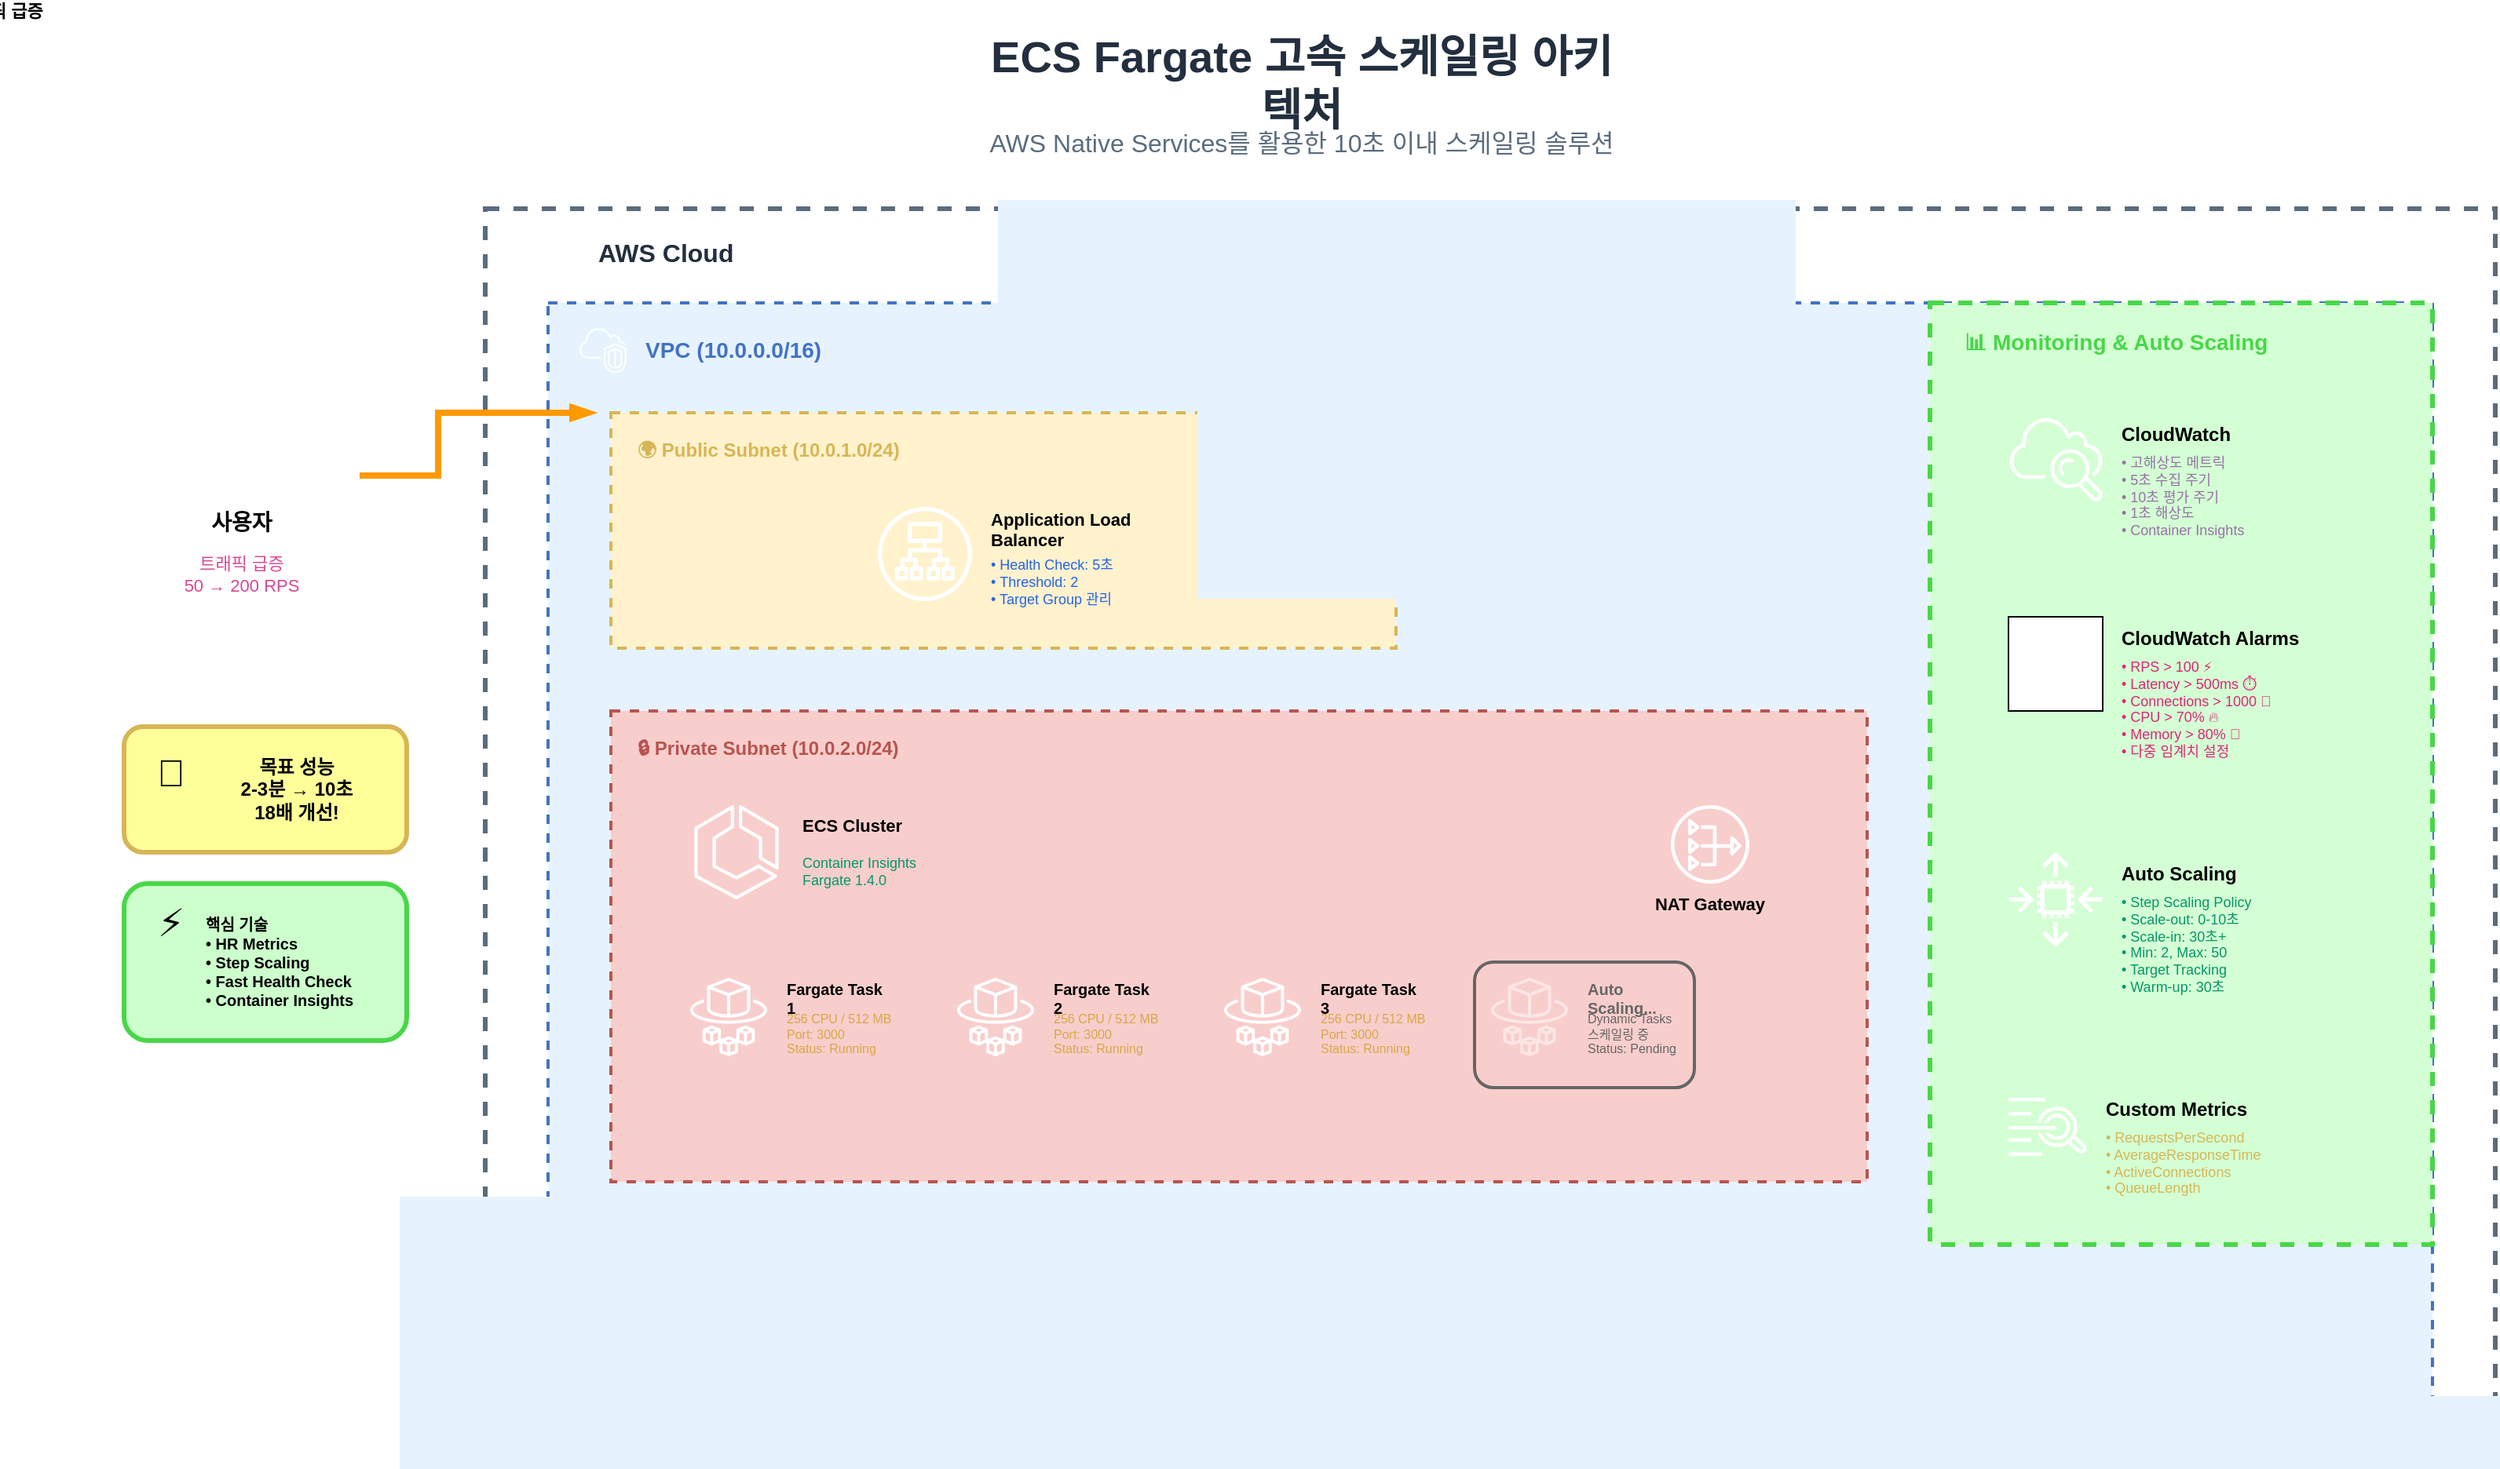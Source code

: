 <mxfile version="21.6.5">
  <diagram name="ECS-Fargate-Fast-Scaling-AWS" id="architecture">
    <mxGraphModel dx="1422" dy="794" grid="1" gridSize="10" guides="1" tooltips="1" connect="1" arrows="1" fold="1" page="1" pageScale="1" pageWidth="1600" pageHeight="1000" math="0" shadow="0">
      <root>
        <mxCell id="0"/>
        <mxCell id="1" parent="0"/>
        
        <!-- Title -->
        <mxCell id="title" value="ECS Fargate 고속 스케일링 아키텍처" style="text;html=1;strokeColor=none;fillColor=none;align=center;verticalAlign=middle;whiteSpace=wrap;rounded=0;fontSize=28;fontStyle=1;fontColor=#232F3E;" vertex="1" parent="1">
          <mxGeometry x="600" y="20" width="400" height="40" as="geometry"/>
        </mxCell>
        
        <!-- Subtitle -->
        <mxCell id="subtitle" value="AWS Native Services를 활용한 10초 이내 스케일링 솔루션" style="text;html=1;strokeColor=none;fillColor=none;align=center;verticalAlign=middle;whiteSpace=wrap;rounded=0;fontSize=16;fontColor=#5A6C7D;" vertex="1" parent="1">
          <mxGeometry x="550" y="65" width="500" height="25" as="geometry"/>
        </mxCell>
        
        <!-- Users Group -->
        <mxCell id="users-group" value="" style="group" vertex="1" connectable="0" parent="1">
          <mxGeometry x="50" y="200" width="150" height="180" as="geometry"/>
        </mxCell>
        
        <!-- Users Icon -->
        <mxCell id="users-icon" value="" style="sketch=0;aspect=fixed;html=1;points=[];align=center;fontSize=12;shape=mxgraph.aws4.users;" vertex="1" parent="users-group">
          <mxGeometry x="35" y="20" width="80" height="80" as="geometry"/>
        </mxCell>
        
        <mxCell id="users-label" value="사용자" style="text;html=1;strokeColor=none;fillColor=none;align=center;verticalAlign=middle;whiteSpace=wrap;rounded=0;fontSize=14;fontStyle=1;" vertex="1" parent="users-group">
          <mxGeometry x="50" y="110" width="50" height="20" as="geometry"/>
        </mxCell>
        
        <mxCell id="users-desc" value="트래픽 급증&lt;br&gt;50 → 200 RPS" style="text;html=1;strokeColor=none;fillColor=none;align=center;verticalAlign=middle;whiteSpace=wrap;rounded=0;fontSize=11;fontColor=#d74894;" vertex="1" parent="users-group">
          <mxGeometry x="25" y="135" width="100" height="35" as="geometry"/>
        </mxCell>
        
        <!-- AWS Cloud Container -->
        <mxCell id="aws-cloud" value="" style="fillColor=none;strokeColor=#5A6C7D;dashed=1;verticalAlign=top;fontStyle=0;fontColor=#5A6C7D;whiteSpace=wrap;html=1;strokeWidth=3;fontSize=16;" vertex="1" parent="1">
          <mxGeometry x="280" y="120" width="1280" height="800" as="geometry"/>
        </mxCell>
        
        <!-- AWS Cloud Label -->
        <mxCell id="aws-label" value="" style="sketch=0;aspect=fixed;html=1;points=[];align=center;fontSize=12;shape=mxgraph.aws4.aws_cloud;" vertex="1" parent="1">
          <mxGeometry x="300" y="135" width="40" height="25" as="geometry"/>
        </mxCell>
        
        <mxCell id="aws-text" value="AWS Cloud" style="text;html=1;strokeColor=none;fillColor=none;align=left;verticalAlign=middle;whiteSpace=wrap;rounded=0;fontSize=16;fontStyle=1;fontColor=#232F3E;" vertex="1" parent="1">
          <mxGeometry x="350" y="135" width="100" height="25" as="geometry"/>
        </mxCell>
        
        <!-- Internet Gateway -->
        <mxCell id="igw-group" value="" style="group" vertex="1" connectable="0" parent="1">
          <mxGeometry x="350" y="200" width="120" height="100" as="geometry"/>
        </mxCell>
        
        <mxCell id="igw-icon" value="" style="sketch=0;aspect=fixed;html=1;points=[];align=center;fontSize=12;shape=mxgraph.aws4.internet_gateway;" vertex="1" parent="igw-group">
          <mxGeometry x="35" y="10" width="50" height="50" as="geometry"/>
        </mxCell>
        
        <mxCell id="igw-label" value="Internet Gateway" style="text;html=1;strokeColor=none;fillColor=none;align=center;verticalAlign=middle;whiteSpace=wrap;rounded=0;fontSize=11;fontStyle=1;" vertex="1" parent="igw-group">
          <mxGeometry x="10" y="70" width="100" height="20" as="geometry"/>
        </mxCell>
        
        <!-- VPC Container -->
        <mxCell id="vpc" value="" style="fillColor=#E6F3FF;strokeColor=#4472C4;dashed=1;verticalAlign=top;fontStyle=0;fontColor=#4472C4;whiteSpace=wrap;html=1;strokeWidth=2;fontSize=14;" vertex="1" parent="1">
          <mxGeometry x="320" y="180" width="1200" height="700" as="geometry"/>
        </mxCell>
        
        <mxCell id="vpc-icon" value="" style="sketch=0;aspect=fixed;html=1;points=[];align=center;fontSize=12;shape=mxgraph.aws4.vpc;" vertex="1" parent="1">
          <mxGeometry x="340" y="195" width="30" height="30" as="geometry"/>
        </mxCell>
        
        <mxCell id="vpc-label" value="VPC (10.0.0.0/16)" style="text;html=1;strokeColor=none;fillColor=none;align=left;verticalAlign=middle;whiteSpace=wrap;rounded=0;fontSize=14;fontStyle=1;fontColor=#4472C4;" vertex="1" parent="1">
          <mxGeometry x="380" y="200" width="150" height="20" as="geometry"/>
        </mxCell>
        
        <!-- Public Subnet -->
        <mxCell id="public-subnet" value="" style="fillColor=#FFF2CC;strokeColor=#D6B656;dashed=1;verticalAlign=top;fontStyle=0;fontColor=#D6B656;whiteSpace=wrap;html=1;strokeWidth=2;fontSize=12;" vertex="1" parent="1">
          <mxGeometry x="360" y="250" width="500" height="150" as="geometry"/>
        </mxCell>
        
        <mxCell id="public-label" value="🌍 Public Subnet (10.0.1.0/24)" style="text;html=1;strokeColor=none;fillColor=none;align=left;verticalAlign=top;whiteSpace=wrap;rounded=0;fontSize=12;fontStyle=1;fontColor=#D6B656;" vertex="1" parent="1">
          <mxGeometry x="375" y="260" width="200" height="20" as="geometry"/>
        </mxCell>
        
        <!-- Application Load Balancer -->
        <mxCell id="alb-group" value="" style="group" vertex="1" connectable="0" parent="1">
          <mxGeometry x="520" y="300" width="180" height="80" as="geometry"/>
        </mxCell>
        
        <mxCell id="alb-icon" value="" style="sketch=0;aspect=fixed;html=1;points=[];align=center;fontSize=12;shape=mxgraph.aws4.application_load_balancer;" vertex="1" parent="alb-group">
          <mxGeometry x="10" y="10" width="60" height="60" as="geometry"/>
        </mxCell>
        
        <mxCell id="alb-label" value="Application Load Balancer" style="text;html=1;strokeColor=none;fillColor=none;align=left;verticalAlign=top;whiteSpace=wrap;rounded=0;fontSize=11;fontStyle=1;" vertex="1" parent="alb-group">
          <mxGeometry x="80" y="5" width="100" height="30" as="geometry"/>
        </mxCell>
        
        <mxCell id="alb-config" value="• Health Check: 5초&lt;br&gt;• Threshold: 2&lt;br&gt;• Target Group 관리" style="text;html=1;strokeColor=none;fillColor=none;align=left;verticalAlign=top;whiteSpace=wrap;rounded=0;fontSize=9;fontColor=#2563eb;" vertex="1" parent="alb-group">
          <mxGeometry x="80" y="35" width="100" height="40" as="geometry"/>
        </mxCell>
        
        <!-- Private Subnet -->
        <mxCell id="private-subnet" value="" style="fillColor=#F8CECC;strokeColor=#B85450;dashed=1;verticalAlign=top;fontStyle=0;fontColor=#B85450;whiteSpace=wrap;html=1;strokeWidth=2;fontSize=12;" vertex="1" parent="1">
          <mxGeometry x="360" y="440" width="800" height="300" as="geometry"/>
        </mxCell>
        
        <mxCell id="private-label" value="🔒 Private Subnet (10.0.2.0/24)" style="text;html=1;strokeColor=none;fillColor=none;align=left;verticalAlign=top;whiteSpace=wrap;rounded=0;fontSize=12;fontStyle=1;fontColor=#B85450;" vertex="1" parent="1">
          <mxGeometry x="375" y="450" width="200" height="20" as="geometry"/>
        </mxCell>
        
        <!-- ECS Cluster -->
        <mxCell id="ecs-group" value="" style="group" vertex="1" connectable="0" parent="1">
          <mxGeometry x="400" y="490" width="160" height="80" as="geometry"/>
        </mxCell>
        
        <mxCell id="ecs-icon" value="" style="sketch=0;aspect=fixed;html=1;points=[];align=center;fontSize=12;shape=mxgraph.aws4.ecs;" vertex="1" parent="ecs-group">
          <mxGeometry x="10" y="10" width="60" height="60" as="geometry"/>
        </mxCell>
        
        <mxCell id="ecs-label" value="ECS Cluster" style="text;html=1;strokeColor=none;fillColor=none;align=left;verticalAlign=top;whiteSpace=wrap;rounded=0;fontSize=11;fontStyle=1;" vertex="1" parent="ecs-group">
          <mxGeometry x="80" y="10" width="80" height="20" as="geometry"/>
        </mxCell>
        
        <mxCell id="ecs-config" value="Container Insights&lt;br&gt;Fargate 1.4.0" style="text;html=1;strokeColor=none;fillColor=none;align=left;verticalAlign=top;whiteSpace=wrap;rounded=0;fontSize=9;fontColor=#059669;" vertex="1" parent="ecs-group">
          <mxGeometry x="80" y="35" width="80" height="30" as="geometry"/>
        </mxCell>
        
        <!-- Fargate Tasks -->
        <mxCell id="task1-group" value="" style="group" vertex="1" connectable="0" parent="1">
          <mxGeometry x="400" y="600" width="140" height="80" as="geometry"/>
        </mxCell>
        
        <mxCell id="task1-icon" value="" style="sketch=0;aspect=fixed;html=1;points=[];align=center;fontSize=12;shape=mxgraph.aws4.fargate;" vertex="1" parent="task1-group">
          <mxGeometry x="10" y="10" width="50" height="50" as="geometry"/>
        </mxCell>
        
        <mxCell id="task1-label" value="Fargate Task 1" style="text;html=1;strokeColor=none;fillColor=none;align=left;verticalAlign=top;whiteSpace=wrap;rounded=0;fontSize=10;fontStyle=1;" vertex="1" parent="task1-group">
          <mxGeometry x="70" y="5" width="70" height="20" as="geometry"/>
        </mxCell>
        
        <mxCell id="task1-config" value="256 CPU / 512 MB&lt;br&gt;Port: 3000&lt;br&gt;Status: Running" style="text;html=1;strokeColor=none;fillColor=none;align=left;verticalAlign=top;whiteSpace=wrap;rounded=0;fontSize=8;fontColor=#d7a748;" vertex="1" parent="task1-group">
          <mxGeometry x="70" y="25" width="70" height="40" as="geometry"/>
        </mxCell>
        
        <mxCell id="task2-group" value="" style="group" vertex="1" connectable="0" parent="1">
          <mxGeometry x="570" y="600" width="140" height="80" as="geometry"/>
        </mxCell>
        
        <mxCell id="task2-icon" value="" style="sketch=0;aspect=fixed;html=1;points=[];align=center;fontSize=12;shape=mxgraph.aws4.fargate;" vertex="1" parent="task2-group">
          <mxGeometry x="10" y="10" width="50" height="50" as="geometry"/>
        </mxCell>
        
        <mxCell id="task2-label" value="Fargate Task 2" style="text;html=1;strokeColor=none;fillColor=none;align=left;verticalAlign=top;whiteSpace=wrap;rounded=0;fontSize=10;fontStyle=1;" vertex="1" parent="task2-group">
          <mxGeometry x="70" y="5" width="70" height="20" as="geometry"/>
        </mxCell>
        
        <mxCell id="task2-config" value="256 CPU / 512 MB&lt;br&gt;Port: 3000&lt;br&gt;Status: Running" style="text;html=1;strokeColor=none;fillColor=none;align=left;verticalAlign=top;whiteSpace=wrap;rounded=0;fontSize=8;fontColor=#d7a748;" vertex="1" parent="task2-group">
          <mxGeometry x="70" y="25" width="70" height="40" as="geometry"/>
        </mxCell>
        
        <mxCell id="task3-group" value="" style="group" vertex="1" connectable="0" parent="1">
          <mxGeometry x="740" y="600" width="140" height="80" as="geometry"/>
        </mxCell>
        
        <mxCell id="task3-icon" value="" style="sketch=0;aspect=fixed;html=1;points=[];align=center;fontSize=12;shape=mxgraph.aws4.fargate;" vertex="1" parent="task3-group">
          <mxGeometry x="10" y="10" width="50" height="50" as="geometry"/>
        </mxCell>
        
        <mxCell id="task3-label" value="Fargate Task 3" style="text;html=1;strokeColor=none;fillColor=none;align=left;verticalAlign=top;whiteSpace=wrap;rounded=0;fontSize=10;fontStyle=1;" vertex="1" parent="task3-group">
          <mxGeometry x="70" y="5" width="70" height="20" as="geometry"/>
        </mxCell>
        
        <mxCell id="task3-config" value="256 CPU / 512 MB&lt;br&gt;Port: 3000&lt;br&gt;Status: Running" style="text;html=1;strokeColor=none;fillColor=none;align=left;verticalAlign=top;whiteSpace=wrap;rounded=0;fontSize=8;fontColor=#d7a748;" vertex="1" parent="task3-group">
          <mxGeometry x="70" y="25" width="70" height="40" as="geometry"/>
        </mxCell>
        
        <!-- Scaling Task (Dashed) -->
        <mxCell id="taskN-group" value="" style="group" vertex="1" connectable="0" parent="1">
          <mxGeometry x="910" y="600" width="140" height="80" as="geometry"/>
        </mxCell>
        
        <mxCell id="taskN-box" value="" style="rounded=1;whiteSpace=wrap;html=1;fillColor=none;strokeColor=#666666;strokeWidth=2;strokeDasharray=8 8;" vertex="1" parent="taskN-group">
          <mxGeometry x="0" y="0" width="140" height="80" as="geometry"/>
        </mxCell>
        
        <mxCell id="taskN-icon" value="" style="sketch=0;aspect=fixed;html=1;points=[];align=center;fontSize=12;shape=mxgraph.aws4.fargate;opacity=50;" vertex="1" parent="taskN-group">
          <mxGeometry x="10" y="10" width="50" height="50" as="geometry"/>
        </mxCell>
        
        <mxCell id="taskN-label" value="Auto Scaling..." style="text;html=1;strokeColor=none;fillColor=none;align=left;verticalAlign=top;whiteSpace=wrap;rounded=0;fontSize=10;fontStyle=1;fontColor=#666666;" vertex="1" parent="taskN-group">
          <mxGeometry x="70" y="5" width="70" height="20" as="geometry"/>
        </mxCell>
        
        <mxCell id="taskN-config" value="Dynamic Tasks&lt;br&gt;스케일링 중&lt;br&gt;Status: Pending" style="text;html=1;strokeColor=none;fillColor=none;align=left;verticalAlign=top;whiteSpace=wrap;rounded=0;fontSize=8;fontColor=#666666;" vertex="1" parent="taskN-group">
          <mxGeometry x="70" y="25" width="70" height="40" as="geometry"/>
        </mxCell>
        
        <!-- NAT Gateway -->
        <mxCell id="nat-group" value="" style="group" vertex="1" connectable="0" parent="1">
          <mxGeometry x="1000" y="490" width="120" height="80" as="geometry"/>
        </mxCell>
        
        <mxCell id="nat-icon" value="" style="sketch=0;aspect=fixed;html=1;points=[];align=center;fontSize=12;shape=mxgraph.aws4.nat_gateway;" vertex="1" parent="nat-group">
          <mxGeometry x="35" y="10" width="50" height="50" as="geometry"/>
        </mxCell>
        
        <mxCell id="nat-label" value="NAT Gateway" style="text;html=1;strokeColor=none;fillColor=none;align=center;verticalAlign=middle;whiteSpace=wrap;rounded=0;fontSize=11;fontStyle=1;" vertex="1" parent="nat-group">
          <mxGeometry x="10" y="65" width="100" height="15" as="geometry"/>
        </mxCell>
        
        <!-- Monitoring Section -->
        <mxCell id="monitoring" value="" style="fillColor=#D4FFD4;strokeColor=#48D748;dashed=1;verticalAlign=top;fontStyle=0;fontColor=#48D748;whiteSpace=wrap;html=1;strokeWidth=3;fontSize=14;" vertex="1" parent="1">
          <mxGeometry x="1200" y="180" width="320" height="600" as="geometry"/>
        </mxCell>
        
        <mxCell id="monitoring-label" value="📊 Monitoring &amp; Auto Scaling" style="text;html=1;strokeColor=none;fillColor=none;align=left;verticalAlign=top;whiteSpace=wrap;rounded=0;fontSize=14;fontStyle=1;fontColor=#48D748;" vertex="1" parent="1">
          <mxGeometry x="1220" y="190" width="250" height="20" as="geometry"/>
        </mxCell>
        
        <!-- CloudWatch -->
        <mxCell id="cw-group" value="" style="group" vertex="1" connectable="0" parent="1">
          <mxGeometry x="1240" y="240" width="260" height="100" as="geometry"/>
        </mxCell>
        
        <mxCell id="cw-icon" value="" style="sketch=0;aspect=fixed;html=1;points=[];align=center;fontSize=12;shape=mxgraph.aws4.cloudwatch;" vertex="1" parent="cw-group">
          <mxGeometry x="10" y="10" width="60" height="60" as="geometry"/>
        </mxCell>
        
        <mxCell id="cw-label" value="CloudWatch" style="text;html=1;strokeColor=none;fillColor=none;align=left;verticalAlign=top;whiteSpace=wrap;rounded=0;fontSize=12;fontStyle=1;" vertex="1" parent="cw-group">
          <mxGeometry x="80" y="10" width="80" height="20" as="geometry"/>
        </mxCell>
        
        <mxCell id="cw-config" value="• 고해상도 메트릭&lt;br&gt;• 5초 수집 주기&lt;br&gt;• 10초 평가 주기&lt;br&gt;• 1초 해상도&lt;br&gt;• Container Insights" style="text;html=1;strokeColor=none;fillColor=none;align=left;verticalAlign=top;whiteSpace=wrap;rounded=0;fontSize=9;fontColor=#9673a6;" vertex="1" parent="cw-group">
          <mxGeometry x="80" y="30" width="120" height="65" as="geometry"/>
        </mxCell>
        
        <!-- CloudWatch Alarms -->
        <mxCell id="alarms-group" value="" style="group" vertex="1" connectable="0" parent="1">
          <mxGeometry x="1240" y="370" width="260" height="120" as="geometry"/>
        </mxCell>
        
        <mxCell id="alarms-icon" value="" style="sketch=0;aspect=fixed;html=1;points=[];align=center;fontSize=12;shape=mxgraph.aws4.cloudwatch_alarm;" vertex="1" parent="alarms-group">
          <mxGeometry x="10" y="10" width="60" height="60" as="geometry"/>
        </mxCell>
        
        <mxCell id="alarms-label" value="CloudWatch Alarms" style="text;html=1;strokeColor=none;fillColor=none;align=left;verticalAlign=top;whiteSpace=wrap;rounded=0;fontSize=12;fontStyle=1;" vertex="1" parent="alarms-group">
          <mxGeometry x="80" y="10" width="120" height="20" as="geometry"/>
        </mxCell>
        
        <mxCell id="alarms-config" value="• RPS &gt; 100 ⚡&lt;br&gt;• Latency &gt; 500ms ⏱️&lt;br&gt;• Connections &gt; 1000 🔌&lt;br&gt;• CPU &gt; 70% 🔥&lt;br&gt;• Memory &gt; 80% 💾&lt;br&gt;• 다중 임계치 설정" style="text;html=1;strokeColor=none;fillColor=none;align=left;verticalAlign=top;whiteSpace=wrap;rounded=0;fontSize=9;fontColor=#db2777;" vertex="1" parent="alarms-group">
          <mxGeometry x="80" y="30" width="140" height="85" as="geometry"/>
        </mxCell>
        
        <!-- Auto Scaling -->
        <mxCell id="autoscaling-group" value="" style="group" vertex="1" connectable="0" parent="1">
          <mxGeometry x="1240" y="520" width="260" height="120" as="geometry"/>
        </mxCell>
        
        <mxCell id="autoscaling-icon" value="" style="sketch=0;aspect=fixed;html=1;points=[];align=center;fontSize=12;shape=mxgraph.aws4.auto_scaling2;" vertex="1" parent="autoscaling-group">
          <mxGeometry x="10" y="10" width="60" height="60" as="geometry"/>
        </mxCell>
        
        <mxCell id="autoscaling-label" value="Auto Scaling" style="text;html=1;strokeColor=none;fillColor=none;align=left;verticalAlign=top;whiteSpace=wrap;rounded=0;fontSize=12;fontStyle=1;" vertex="1" parent="autoscaling-group">
          <mxGeometry x="80" y="10" width="80" height="20" as="geometry"/>
        </mxCell>
        
        <mxCell id="autoscaling-config" value="• Step Scaling Policy&lt;br&gt;• Scale-out: 0-10초&lt;br&gt;• Scale-in: 30초+&lt;br&gt;• Min: 2, Max: 50&lt;br&gt;• Target Tracking&lt;br&gt;• Warm-up: 30초" style="text;html=1;strokeColor=none;fillColor=none;align=left;verticalAlign=top;whiteSpace=wrap;rounded=0;fontSize=9;fontColor=#059669;" vertex="1" parent="autoscaling-group">
          <mxGeometry x="80" y="30" width="120" height="85" as="geometry"/>
        </mxCell>
        
        <!-- Custom Metrics -->
        <mxCell id="metrics-group" value="" style="group" vertex="1" connectable="0" parent="1">
          <mxGeometry x="1240" y="670" width="260" height="80" as="geometry"/>
        </mxCell>
        
        <mxCell id="metrics-icon" value="" style="sketch=0;aspect=fixed;html=1;points=[];align=center;fontSize=12;shape=mxgraph.aws4.cloudwatch_logs;" vertex="1" parent="metrics-group">
          <mxGeometry x="10" y="10" width="50" height="50" as="geometry"/>
        </mxCell>
        
        <mxCell id="metrics-label" value="Custom Metrics" style="text;html=1;strokeColor=none;fillColor=none;align=left;verticalAlign=top;whiteSpace=wrap;rounded=0;fontSize=12;fontStyle=1;" vertex="1" parent="metrics-group">
          <mxGeometry x="70" y="10" width="100" height="20" as="geometry"/>
        </mxCell>
        
        <mxCell id="metrics-config" value="• RequestsPerSecond&lt;br&gt;• AverageResponseTime&lt;br&gt;• ActiveConnections&lt;br&gt;• QueueLength" style="text;html=1;strokeColor=none;fillColor=none;align=left;verticalAlign=top;whiteSpace=wrap;rounded=0;fontSize=9;fontColor=#d6b656;" vertex="1" parent="metrics-group">
          <mxGeometry x="70" y="30" width="140" height="50" as="geometry"/>
        </mxCell>
        
        <!-- Performance Indicators -->
        <mxCell id="perf1-group" value="" style="group" vertex="1" connectable="0" parent="1">
          <mxGeometry x="50" y="450" width="180" height="80" as="geometry"/>
        </mxCell>
        
        <mxCell id="perf1-box" value="" style="rounded=1;whiteSpace=wrap;html=1;fillColor=#ffff99;strokeColor=#d6b656;strokeWidth=3;" vertex="1" parent="perf1-group">
          <mxGeometry x="0" y="0" width="180" height="80" as="geometry"/>
        </mxCell>
        
        <mxCell id="perf1-icon" value="🚀" style="text;html=1;strokeColor=none;fillColor=none;align=center;verticalAlign=middle;whiteSpace=wrap;rounded=0;fontSize=24;" vertex="1" parent="perf1-group">
          <mxGeometry x="10" y="15" width="40" height="30" as="geometry"/>
        </mxCell>
        
        <mxCell id="perf1-text" value="목표 성능&lt;br&gt;&lt;b&gt;2-3분 → 10초&lt;/b&gt;&lt;br&gt;&lt;b&gt;18배 개선!&lt;/b&gt;" style="text;html=1;strokeColor=none;fillColor=none;align=center;verticalAlign=middle;whiteSpace=wrap;rounded=0;fontSize=12;fontStyle=1;" vertex="1" parent="perf1-group">
          <mxGeometry x="50" y="10" width="120" height="60" as="geometry"/>
        </mxCell>
        
        <mxCell id="perf2-group" value="" style="group" vertex="1" connectable="0" parent="1">
          <mxGeometry x="50" y="550" width="180" height="100" as="geometry"/>
        </mxCell>
        
        <mxCell id="perf2-box" value="" style="rounded=1;whiteSpace=wrap;html=1;fillColor=#ccffcc;strokeColor=#48d748;strokeWidth=3;" vertex="1" parent="perf2-group">
          <mxGeometry x="0" y="0" width="180" height="100" as="geometry"/>
        </mxCell>
        
        <mxCell id="perf2-icon" value="⚡" style="text;html=1;strokeColor=none;fillColor=none;align=center;verticalAlign=middle;whiteSpace=wrap;rounded=0;fontSize=24;" vertex="1" parent="perf2-group">
          <mxGeometry x="10" y="10" width="40" height="30" as="geometry"/>
        </mxCell>
        
        <mxCell id="perf2-text" value="핵심 기술&lt;br&gt;&lt;b&gt;• HR Metrics&lt;/b&gt;&lt;br&gt;&lt;b&gt;• Step Scaling&lt;/b&gt;&lt;br&gt;&lt;b&gt;• Fast Health Check&lt;/b&gt;&lt;br&gt;&lt;b&gt;• Container Insights&lt;/b&gt;" style="text;html=1;strokeColor=none;fillColor=none;align=left;verticalAlign=middle;whiteSpace=wrap;rounded=0;fontSize=10;fontStyle=1;" vertex="1" parent="perf2-group">
          <mxGeometry x="50" y="10" width="120" height="80" as="geometry"/>
        </mxCell>
        
        <!-- Connection Arrows -->
        <!-- Users to Internet Gateway -->
        <mxCell id="edge1" style="edgeStyle=orthogonalEdgeStyle;rounded=0;orthogonalLoop=1;jettySize=auto;html=1;strokeWidth=4;strokeColor=#FF9900;endArrow=blockThin;endFill=1;entryX=0;entryY=0.5;entryDx=0;entryDy=0;" edge="1" parent="1" source="users-group" target="igw-group">
          <mxGeometry relative="1" as="geometry">
            <Array as="points">
              <mxPoint x="250" y="290"/>
              <mxPoint x="250" y="250"/>
            </Array>
          </mxGeometry>
        </mxCell>
        <mxCell id="edge1-label" value="HTTPS 요청&lt;br&gt;트래픽 급증" style="edgeLabel;html=1;align=center;verticalAlign=middle;resizable=0;points=[];fontSize=11;fontStyle=1;fillColor=#ffffff;strokeColor=#FF9900;labelBackgroundColor=#ffffff;" vertex="1" connectable="0" parent="edge1">
          <mxGeometry x="-0.1" y="-1" relative="1" as="geometry" as="offset"/>
        </mxCell>
        
        <!-- Internet Gateway to ALB -->
        <mxCell id="edge2" style="edgeStyle=orthogonalEdgeStyle;rounded=0;orthogonalLoop=1;jettySize=auto;html=1;strokeWidth=4;strokeColor=#FF9900;endArrow=blockThin;endFill=1;" edge="1" parent="1" source="igw-group" target="alb-group">
          <mxGeometry relative="1" as="geometry">
            <Array as="points">
              <mxPoint x="480" y="250"/>
              <mxPoint x="480" y="340"/>
            </Array>
          </mxGeometry>
        </mxCell>
        
        <!-- ALB to Tasks -->
        <mxCell id="edge3" style="edgeStyle=orthogonalEdgeStyle;rounded=0;orthogonalLoop=1;jettySize=auto;html=1;strokeWidth=3;strokeColor=#2563eb;endArrow=blockThin;endFill=1;" edge="1" parent="1" source="alb-group" target="task1-group">
          <mxGeometry relative="1" as="geometry">
            <Array as="points">
              <mxPoint x="610" y="420"/>
              <mxPoint x="470" y="420"/>
            </Array>
          </mxGeometry>
        </mxCell>
        
        <mxCell id="edge4" style="edgeStyle=orthogonalEdgeStyle;rounded=0;orthogonalLoop=1;jettySize=auto;html=1;strokeWidth=3;strokeColor=#2563eb;endArrow=blockThin;endFill=1;" edge="1" parent="1" source="alb-group" target="task2-group">
          <mxGeometry relative="1" as="geometry">
            <Array as="points">
              <mxPoint x="610" y="420"/>
              <mxPoint x="640" y="420"/>
            </Array>
          </mxGeometry>
        </mxCell>
        
        <mxCell id="edge5" style="edgeStyle=orthogonalEdgeStyle;rounded=0;orthogonalLoop=1;jettySize=auto;html=1;strokeWidth=3;strokeColor=#2563eb;endArrow=blockThin;endFill=1;" edge="1" parent="1" source="alb-group" target="task3-group">
          <mxGeometry relative="1" as="geometry">
            <Array as="points">
              <mxPoint x="610" y="420"/>
              <mxPoint x="810" y="420"/>
            </Array>
          </mxGeometry>
        </mxCell>
        
        <mxCell id="edge6" style="edgeStyle=orthogonalEdgeStyle;rounded=0;orthogonalLoop=1;jettySize=auto;html=1;strokeWidth=2;strokeColor=#666666;strokeDasharray=8 8;endArrow=blockThin;endFill=1;" edge="1" parent="1" source="alb-group" target="taskN-group">
          <mxGeometry relative="1" as="geometry">
            <Array as="points">
              <mxPoint x="610" y="420"/>
              <mxPoint x="980" y="420"/>
            </Array>
          </mxGeometry>
        </mxCell>
        
        <mxCell id="edge-traffic" value="트래픽 분산" style="edgeLabel;html=1;align=center;verticalAlign=middle;resizable=0;points=[];fontSize=11;fontStyle=1;fillColor=#ffffff;strokeColor=#2563eb;labelBackgroundColor=#ffffff;" vertex="1" connectable="0" parent="edge4">
          <mxGeometry x="0.1" y="-1" relative="1" as="geometry" as="offset"/>
        </mxCell>
        
        <!-- Tasks to CloudWatch (Metrics) -->
        <mxCell id="edge7" style="edgeStyle=orthogonalEdgeStyle;rounded=0;orthogonalLoop=1;jettySize=auto;html=1;strokeWidth=2;strokeColor=#9673a6;strokeDasharray=5 5;endArrow=blockThin;endFill=1;" edge="1" parent="1" source="task1-group" target="cw-group">
          <mxGeometry relative="1" as="geometry">
            <Array as="points">
              <mxPoint x="470" y="290"/>
              <mxPoint x="1320" y="290"/>
            </Array>
          </mxGeometry>
        </mxCell>
        
        <mxCell id="edge8" style="edgeStyle=orthogonalEdgeStyle;rounded=0;orthogonalLoop=1;jettySize=auto;html=1;strokeWidth=2;strokeColor=#9673a6;strokeDasharray=5 5;endArrow=blockThin;endFill=1;" edge="1" parent="1" source="task2-group" target="cw-group">
          <mxGeometry relative="1" as="geometry">
            <Array as="points">
              <mxPoint x="640" y="290"/>
              <mxPoint x="1320" y="290"/>
            </Array>
          </mxGeometry>
        </mxCell>
        
        <mxCell id="edge9" style="edgeStyle=orthogonalEdgeStyle;rounded=0;orthogonalLoop=1;jettySize=auto;html=1;strokeWidth=2;strokeColor=#9673a6;strokeDasharray=5 5;endArrow=blockThin;endFill=1;" edge="1" parent="1" source="task3-group" target="cw-group">
          <mxGeometry relative="1" as="geometry">
            <Array as="points">
              <mxPoint x="810" y="290"/>
              <mxPoint x="1320" y="290"/>
            </Array>
          </mxGeometry>
        </mxCell>
        
        <mxCell id="edge-metrics" value="5초 간격 메트릭 발행" style="edgeLabel;html=1;align=center;verticalAlign=middle;resizable=0;points=[];fontSize=10;fontStyle=1;fillColor=#ffffff;strokeColor=#9673a6;labelBackgroundColor=#ffffff;" vertex="1" connectable="0" parent="edge8">
          <mxGeometry x="0.3" y="-1" relative="1" as="geometry" as="offset"/>
        </mxCell>
        
        <!-- CloudWatch to Alarms -->
        <mxCell id="edge10" style="edgeStyle=orthogonalEdgeStyle;rounded=0;orthogonalLoop=1;jettySize=auto;html=1;strokeWidth=4;strokeColor=#db2777;endArrow=blockThin;endFill=1;" edge="1" parent="1" source="cw-group" target="alarms-group">
          <mxGeometry relative="1" as="geometry"/>
        </mxCell>
        <mxCell id="edge10-label" value="임계치 평가&lt;br&gt;10초 주기" style="edgeLabel;html=1;align=center;verticalAlign=middle;resizable=0;points=[];fontSize=10;fontStyle=1;fillColor=#ffffff;strokeColor=#db2777;labelBackgroundColor=#ffffff;" vertex="1" connectable="0" parent="edge10">
          <mxGeometry x="-0.1" y="-1" relative="1" as="geometry" as="offset"/>
        </mxCell>
        
        <!-- Alarms to Auto Scaling -->
        <mxCell id="edge11" style="edgeStyle=orthogonalEdgeStyle;rounded=0;orthogonalLoop=1;jettySize=auto;html=1;strokeWidth=4;strokeColor=#059669;endArrow=blockThin;endFill=1;" edge="1" parent="1" source="alarms-group" target="autoscaling-group">
          <mxGeometry relative="1" as="geometry"/>
        </mxCell>
        <mxCell id="edge11-label" value="알람 트리거&lt;br&gt;즉시 실행" style="edgeLabel;html=1;align=center;verticalAlign=middle;resizable=0;points=[];fontSize=10;fontStyle=1;fillColor=#ffffff;strokeColor=#059669;labelBackgroundColor=#ffffff;" vertex="1" connectable="0" parent="edge11">
          <mxGeometry x="-0.1" y="-1" relative="1" as="geometry" as="offset"/>
        </mxCell>
        
        <!-- Auto Scaling to ECS -->
        <mxCell id="edge12" style="edgeStyle=orthogonalEdgeStyle;rounded=0;orthogonalLoop=1;jettySize=auto;html=1;strokeWidth=5;strokeColor=#d79b00;endArrow=blockThin;endFill=1;" edge="1" parent="1" source="autoscaling-group" target="ecs-group">
          <mxGeometry relative="1" as="geometry">
            <Array as="points">
              <mxPoint x="1100" y="580"/>
              <mxPoint x="1100" y="530"/>
              <mxPoint x="480" y="530"/>
            </Array>
          </mxGeometry>
        </mxCell>
        <mxCell id="edge12-label" value="스케일링 명령&lt;br&gt;새 태스크 생성" style="edgeLabel;html=1;align=center;verticalAlign=middle;resizable=0;points=[];fontSize=11;fontStyle=1;fillColor=#ffffff;strokeColor=#d79b00;labelBackgroundColor=#ffffff;" vertex="1" connectable="0" parent="edge12">
          <mxGeometry x="0.4" y="-1" relative="1" as="geometry" as="offset"/>
        </mxCell>
        
        <!-- ECS to New Task -->
        <mxCell id="edge13" style="edgeStyle=orthogonalEdgeStyle;rounded=0;orthogonalLoop=1;jettySize=auto;html=1;strokeWidth=3;strokeColor=#d79b00;strokeDasharray=5 5;endArrow=blockThin;endFill=1;" edge="1" parent="1" source="ecs-group" target="taskN-group">
          <mxGeometry relative="1" as="geometry">
            <Array as="points">
              <mxPoint x="480" y="580"/>
              <mxPoint x="980" y="580"/>
            </Array>
          </mxGeometry>
        </mxCell>
        <mxCell id="edge13-label" value="새 태스크 시작" style="edgeLabel;html=1;align=center;verticalAlign=middle;resizable=0;points=[];fontSize=10;fontStyle=1;fillColor=#ffffff;strokeColor=#d79b00;labelBackgroundColor=#ffffff;" vertex="1" connectable="0" parent="edge13">
          <mxGeometry x="0.1" y="-1" relative="1" as="geometry" as="offset"/>
        </mxCell>
        
        <!-- Timeline indicators -->
        <mxCell id="timeline" value="⏱️ 타임라인: 0초 (트래픽 급증) → 5초 (메트릭 수집) → 10초 (스케일링 완료)" style="text;html=1;strokeColor=#d6b656;fillColor=#fff2cc;align=center;verticalAlign=middle;whiteSpace=wrap;rounded=1;fontSize=14;fontStyle=1;" vertex="1" parent="1">
          <mxGeometry x="500" y="800" width="700" height="30" as="geometry"/>
        </mxCell>
        
      </root>
    </mxGraphModel>
  </diagram>
</mxfile>